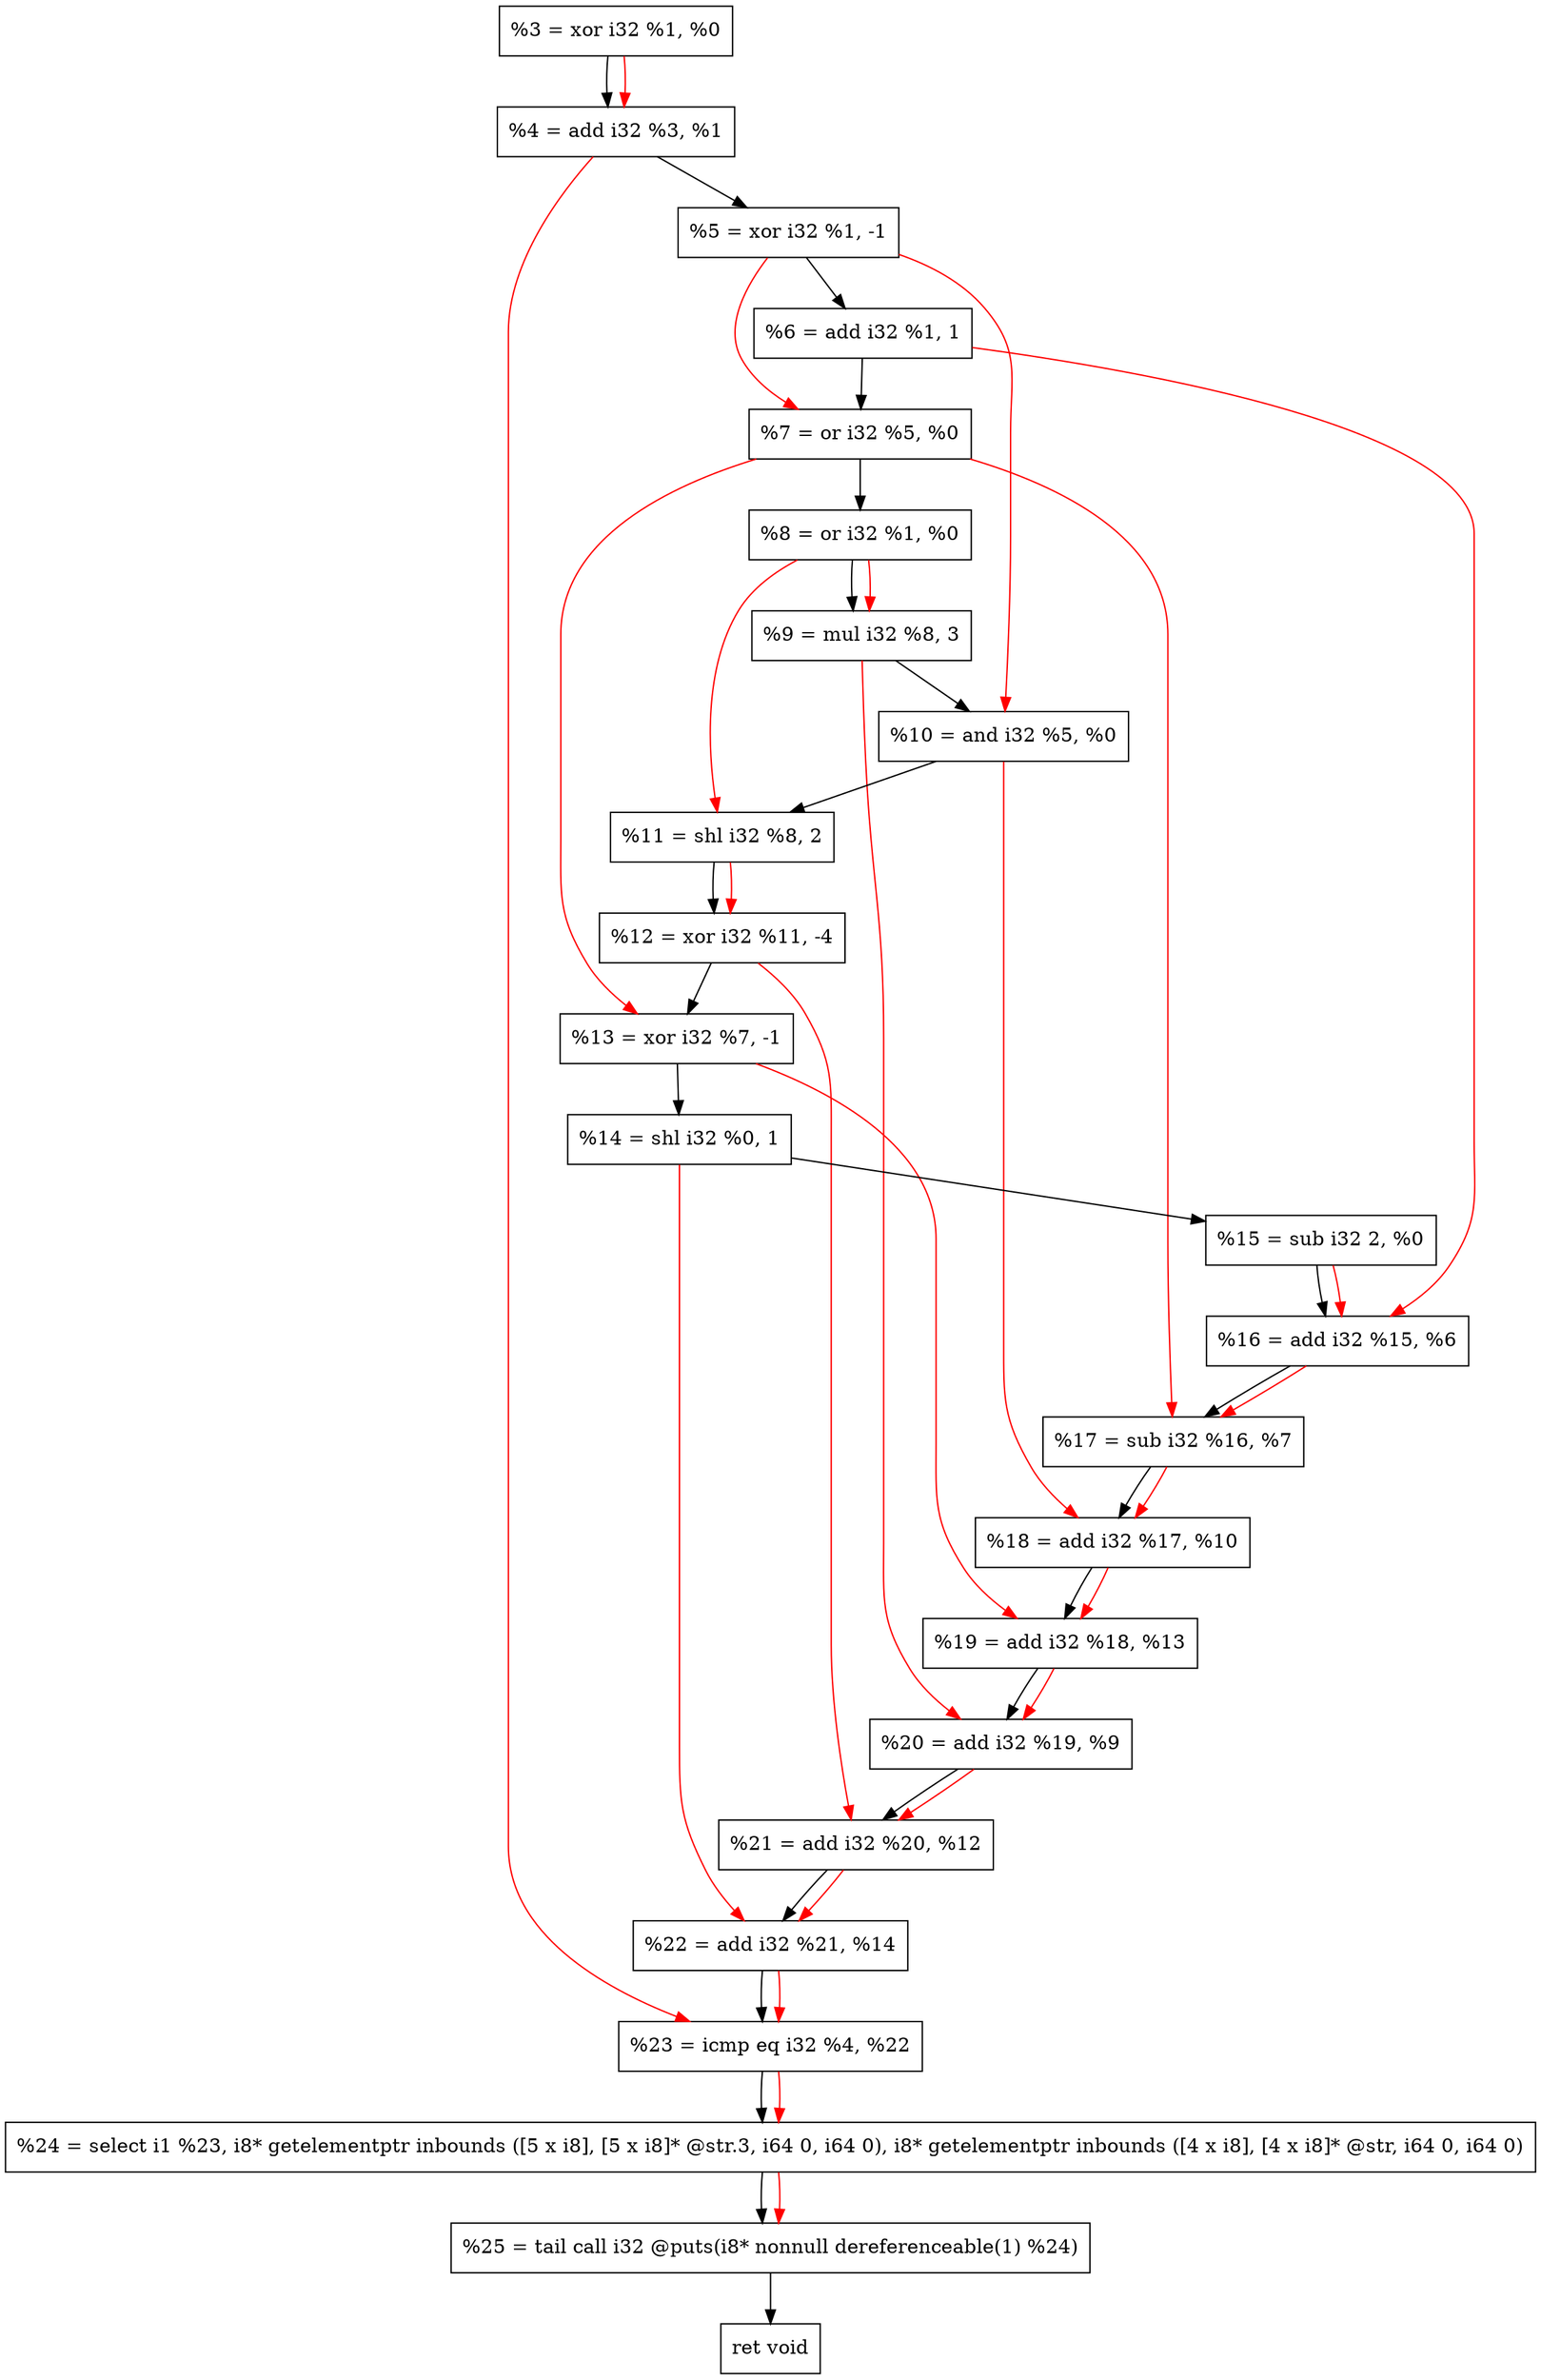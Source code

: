 digraph "DFG for'crackme' function" {
	Node0x2324490[shape=record, label="  %3 = xor i32 %1, %0"];
	Node0x2324500[shape=record, label="  %4 = add i32 %3, %1"];
	Node0x2324bd0[shape=record, label="  %5 = xor i32 %1, -1"];
	Node0x2324c70[shape=record, label="  %6 = add i32 %1, 1"];
	Node0x2324ce0[shape=record, label="  %7 = or i32 %5, %0"];
	Node0x2324d50[shape=record, label="  %8 = or i32 %1, %0"];
	Node0x2324df0[shape=record, label="  %9 = mul i32 %8, 3"];
	Node0x2324e60[shape=record, label="  %10 = and i32 %5, %0"];
	Node0x2324f00[shape=record, label="  %11 = shl i32 %8, 2"];
	Node0x2324fa0[shape=record, label="  %12 = xor i32 %11, -4"];
	Node0x2325010[shape=record, label="  %13 = xor i32 %7, -1"];
	Node0x2325080[shape=record, label="  %14 = shl i32 %0, 1"];
	Node0x23250f0[shape=record, label="  %15 = sub i32 2, %0"];
	Node0x2325160[shape=record, label="  %16 = add i32 %15, %6"];
	Node0x23251d0[shape=record, label="  %17 = sub i32 %16, %7"];
	Node0x2325240[shape=record, label="  %18 = add i32 %17, %10"];
	Node0x23252b0[shape=record, label="  %19 = add i32 %18, %13"];
	Node0x2325320[shape=record, label="  %20 = add i32 %19, %9"];
	Node0x2325390[shape=record, label="  %21 = add i32 %20, %12"];
	Node0x2325400[shape=record, label="  %22 = add i32 %21, %14"];
	Node0x2325470[shape=record, label="  %23 = icmp eq i32 %4, %22"];
	Node0x22c5268[shape=record, label="  %24 = select i1 %23, i8* getelementptr inbounds ([5 x i8], [5 x i8]* @str.3, i64 0, i64 0), i8* getelementptr inbounds ([4 x i8], [4 x i8]* @str, i64 0, i64 0)"];
	Node0x2325910[shape=record, label="  %25 = tail call i32 @puts(i8* nonnull dereferenceable(1) %24)"];
	Node0x2325960[shape=record, label="  ret void"];
	Node0x2324490 -> Node0x2324500;
	Node0x2324500 -> Node0x2324bd0;
	Node0x2324bd0 -> Node0x2324c70;
	Node0x2324c70 -> Node0x2324ce0;
	Node0x2324ce0 -> Node0x2324d50;
	Node0x2324d50 -> Node0x2324df0;
	Node0x2324df0 -> Node0x2324e60;
	Node0x2324e60 -> Node0x2324f00;
	Node0x2324f00 -> Node0x2324fa0;
	Node0x2324fa0 -> Node0x2325010;
	Node0x2325010 -> Node0x2325080;
	Node0x2325080 -> Node0x23250f0;
	Node0x23250f0 -> Node0x2325160;
	Node0x2325160 -> Node0x23251d0;
	Node0x23251d0 -> Node0x2325240;
	Node0x2325240 -> Node0x23252b0;
	Node0x23252b0 -> Node0x2325320;
	Node0x2325320 -> Node0x2325390;
	Node0x2325390 -> Node0x2325400;
	Node0x2325400 -> Node0x2325470;
	Node0x2325470 -> Node0x22c5268;
	Node0x22c5268 -> Node0x2325910;
	Node0x2325910 -> Node0x2325960;
edge [color=red]
	Node0x2324490 -> Node0x2324500;
	Node0x2324bd0 -> Node0x2324ce0;
	Node0x2324d50 -> Node0x2324df0;
	Node0x2324bd0 -> Node0x2324e60;
	Node0x2324d50 -> Node0x2324f00;
	Node0x2324f00 -> Node0x2324fa0;
	Node0x2324ce0 -> Node0x2325010;
	Node0x23250f0 -> Node0x2325160;
	Node0x2324c70 -> Node0x2325160;
	Node0x2325160 -> Node0x23251d0;
	Node0x2324ce0 -> Node0x23251d0;
	Node0x23251d0 -> Node0x2325240;
	Node0x2324e60 -> Node0x2325240;
	Node0x2325240 -> Node0x23252b0;
	Node0x2325010 -> Node0x23252b0;
	Node0x23252b0 -> Node0x2325320;
	Node0x2324df0 -> Node0x2325320;
	Node0x2325320 -> Node0x2325390;
	Node0x2324fa0 -> Node0x2325390;
	Node0x2325390 -> Node0x2325400;
	Node0x2325080 -> Node0x2325400;
	Node0x2324500 -> Node0x2325470;
	Node0x2325400 -> Node0x2325470;
	Node0x2325470 -> Node0x22c5268;
	Node0x22c5268 -> Node0x2325910;
}
